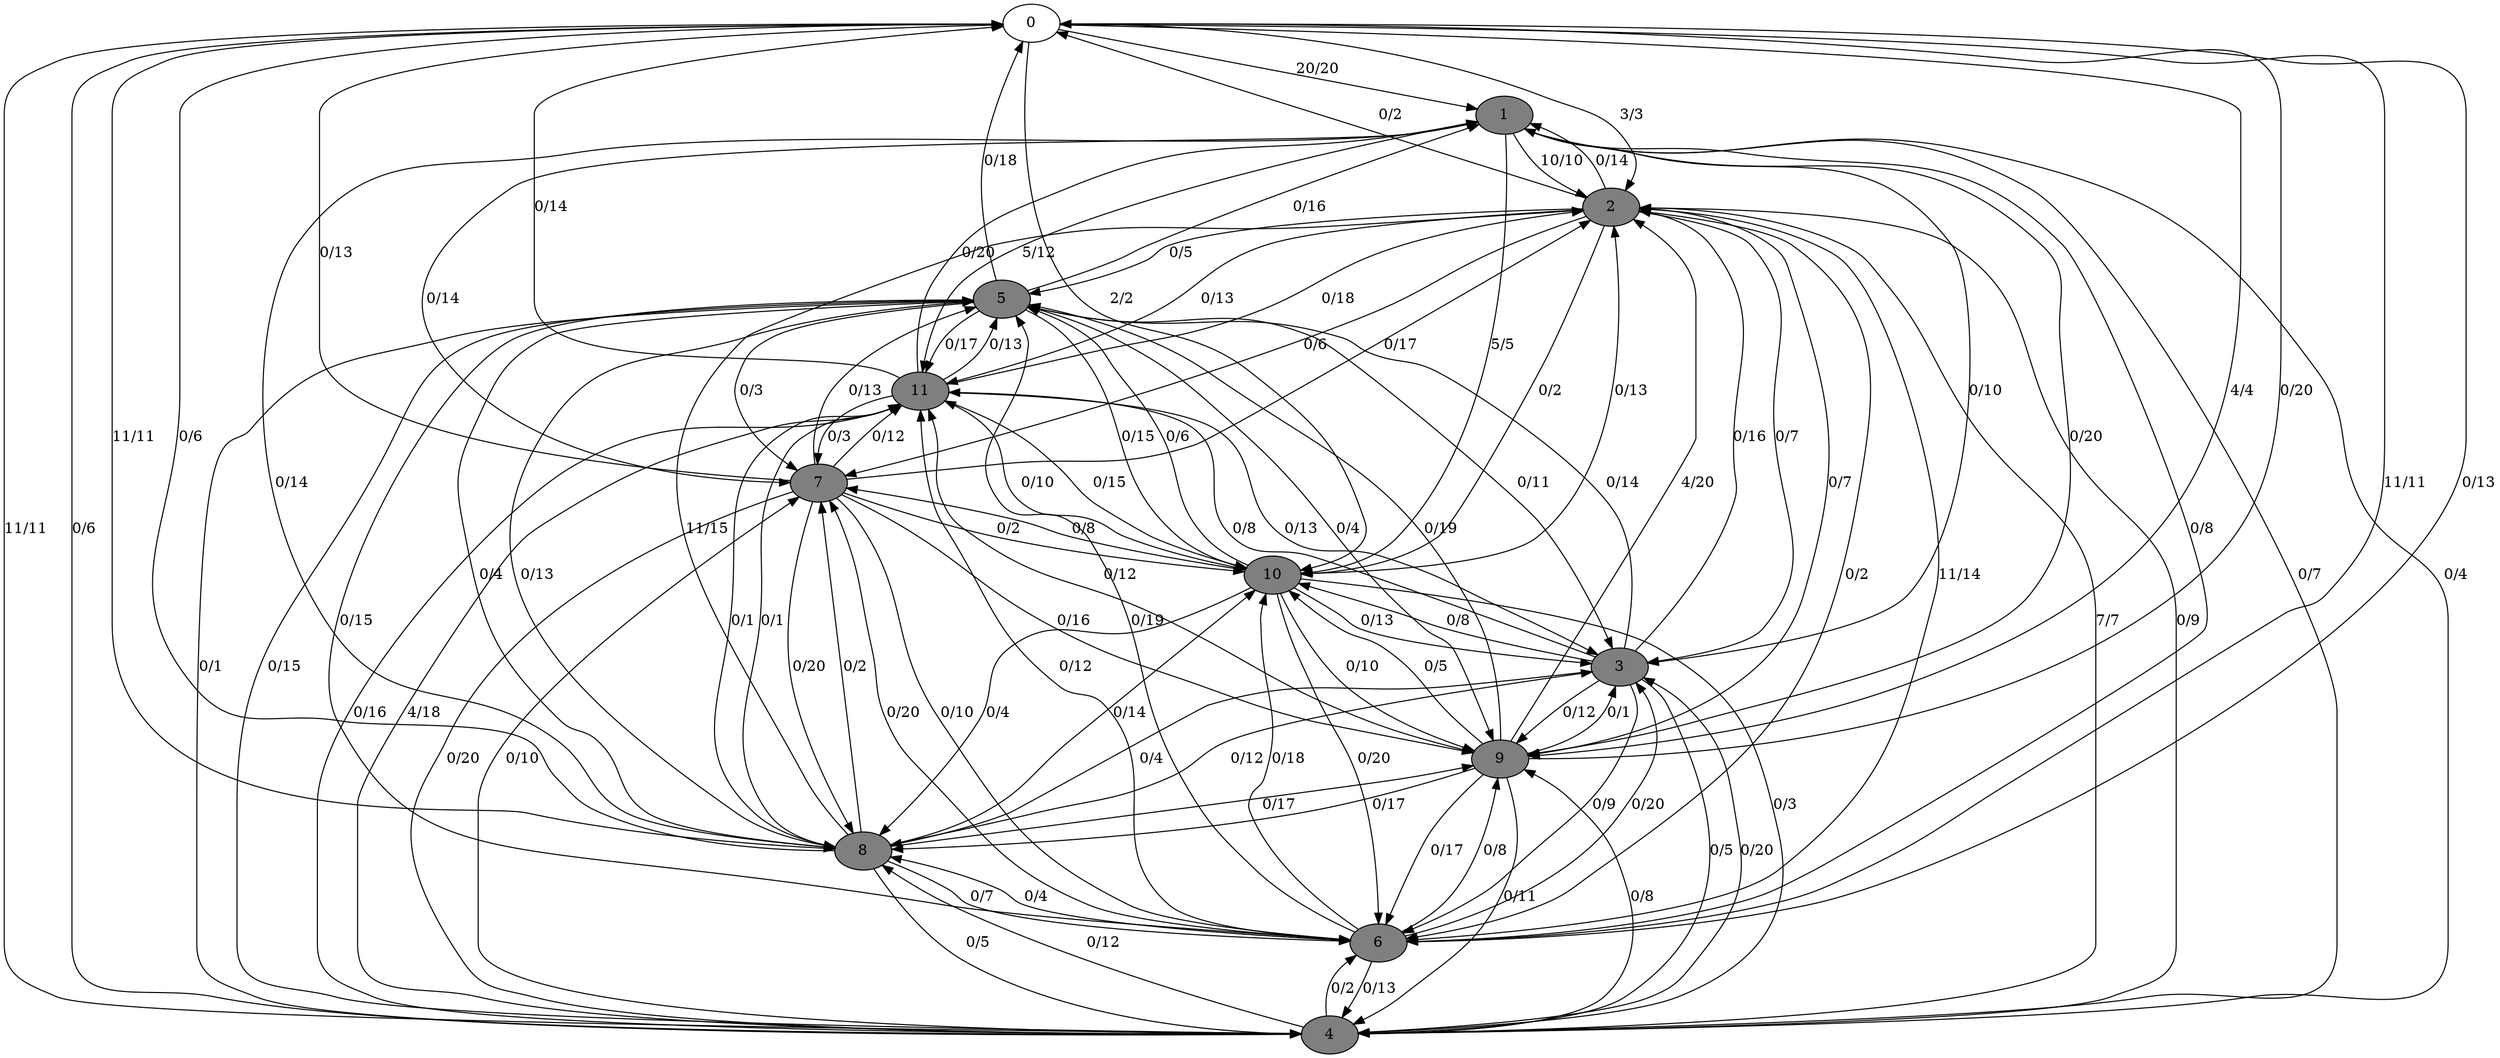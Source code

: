 digraph G {
	0[style=filled fillcolor=grey100];
	0->1[label ="20/20"] ;
	0->2[label ="3/3"] ;
	0->4[label ="11/11"] ;
	0->6[label ="11/11"] ;
	0->8[label ="11/11"] ;
	0->9[label ="4/4"] ;
	0->10[label ="2/2"] ;
	1[style=filled fillcolor=grey50];
	1->2[label ="10/10"] ;
	1->3[label ="0/10"] ;
	1->4[label ="0/7"] ;
	1->6[label ="0/8"] ;
	1->7[label ="0/14"] ;
	1->9[label ="0/20"] ;
	1->10[label ="5/5"] ;
	1->11[label ="5/12"] ;
	2[style=filled fillcolor=grey50];
	2->0[label ="0/2"] ;
	2->1[label ="0/14"] ;
	2->3[label ="0/7"] ;
	2->4[label ="0/9"] ;
	2->5[label ="0/5"] ;
	2->6[label ="0/2"] ;
	2->7[label ="0/6"] ;
	2->9[label ="0/7"] ;
	2->10[label ="0/2"] ;
	2->11[label ="0/13"] ;
	3[style=filled fillcolor=grey50];
	3->2[label ="0/16"] ;
	3->4[label ="0/5"] ;
	3->5[label ="0/14"] ;
	3->6[label ="0/9"] ;
	3->8[label ="0/4"] ;
	3->9[label ="0/12"] ;
	3->10[label ="0/8"] ;
	3->11[label ="0/8"] ;
	4[style=filled fillcolor=grey50];
	4->0[label ="0/6"] ;
	4->1[label ="0/4"] ;
	4->2[label ="7/7"] ;
	4->3[label ="0/20"] ;
	4->5[label ="0/15"] ;
	4->6[label ="0/2"] ;
	4->7[label ="0/10"] ;
	4->8[label ="0/12"] ;
	4->9[label ="0/8"] ;
	4->11[label ="4/18"] ;
	5[style=filled fillcolor=grey50];
	5->0[label ="0/18"] ;
	5->1[label ="0/16"] ;
	5->3[label ="0/11"] ;
	5->4[label ="0/1"] ;
	5->6[label ="0/15"] ;
	5->7[label ="0/3"] ;
	5->8[label ="0/4"] ;
	5->9[label ="0/4"] ;
	5->10[label ="0/15"] ;
	5->11[label ="0/17"] ;
	6[style=filled fillcolor=grey50];
	6->0[label ="0/13"] ;
	6->2[label ="11/14"] ;
	6->3[label ="0/20"] ;
	6->4[label ="0/13"] ;
	6->5[label ="0/19"] ;
	6->7[label ="0/20"] ;
	6->8[label ="0/4"] ;
	6->9[label ="0/8"] ;
	6->10[label ="0/18"] ;
	6->11[label ="0/12"] ;
	7[style=filled fillcolor=grey50];
	7->0[label ="0/13"] ;
	7->2[label ="0/17"] ;
	7->4[label ="0/20"] ;
	7->5[label ="0/13"] ;
	7->6[label ="0/10"] ;
	7->8[label ="0/20"] ;
	7->9[label ="0/16"] ;
	7->10[label ="0/2"] ;
	7->11[label ="0/12"] ;
	8[style=filled fillcolor=grey50];
	8->0[label ="0/6"] ;
	8->1[label ="0/14"] ;
	8->2[label ="11/15"] ;
	8->3[label ="0/12"] ;
	8->4[label ="0/5"] ;
	8->5[label ="0/13"] ;
	8->6[label ="0/7"] ;
	8->7[label ="0/2"] ;
	8->9[label ="0/17"] ;
	8->10[label ="0/14"] ;
	8->11[label ="0/1"] ;
	9[style=filled fillcolor=grey50];
	9->0[label ="0/20"] ;
	9->2[label ="4/20"] ;
	9->3[label ="0/1"] ;
	9->4[label ="0/11"] ;
	9->5[label ="0/19"] ;
	9->6[label ="0/17"] ;
	9->8[label ="0/17"] ;
	9->10[label ="0/5"] ;
	9->11[label ="0/12"] ;
	10[style=filled fillcolor=grey50];
	10->2[label ="0/13"] ;
	10->3[label ="0/13"] ;
	10->4[label ="0/3"] ;
	10->5[label ="0/6"] ;
	10->6[label ="0/20"] ;
	10->7[label ="0/8"] ;
	10->8[label ="0/4"] ;
	10->9[label ="0/10"] ;
	10->11[label ="0/10"] ;
	11[style=filled fillcolor=grey50];
	11->0[label ="0/14"] ;
	11->1[label ="0/20"] ;
	11->2[label ="0/18"] ;
	11->3[label ="0/13"] ;
	11->4[label ="0/16"] ;
	11->5[label ="0/13"] ;
	11->7[label ="0/3"] ;
	11->8[label ="0/1"] ;
	11->10[label ="0/15"] ;
}
